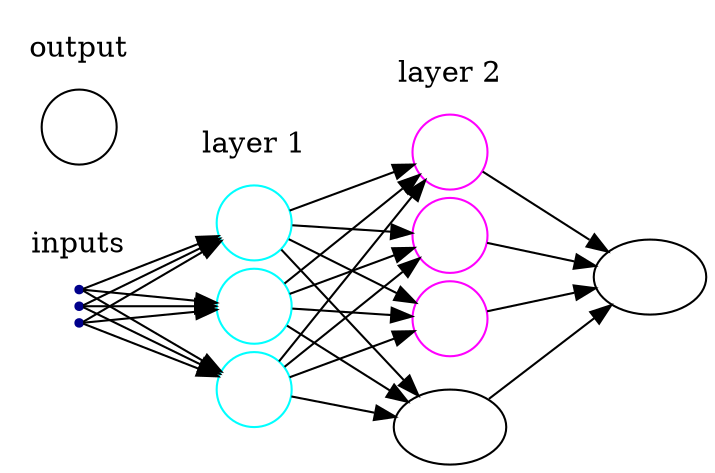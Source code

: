 digraph G {

        rankdir=LR
	splines=line
        nodesep=.05;
        
        node [label=""];
        
        subgraph cluster_0 {
		color=white;
                node [style=solid,color=blue4, shape=point];
		x1 x2 x3;
		label = "inputs";
	}

	subgraph cluster_1 {
		color=white;
		node [style=solid,color=cyan, shape=circle];
		l1_1 l1_2 l1_3;
		label = "layer 1";
	}

	subgraph cluster_2 {
		color=white;
		node [style=solid,color=magenta, shape=circle];
		l2_1 l2_3 l2_3 l2_4;
		label = "layer 2";
	}

	subgraph cluster_3 {
		color=white;
		node [style=solid,color=black, shape=circle];
		o1
		label="output";
	}

	x1 -> l1_1; x1 -> l1_2; x1 -> l1_3;
	x2 -> l1_1; x2 -> l1_2; x2 -> l1_3;
	x3 -> l1_1; x3 -> l1_2; x3 -> l1_3;

 l1_1 -> l2_1
 l1_1 -> l2_2
 l1_1 -> l2_3
 l1_1 -> l2_4
 l1_2 -> l2_1
 l1_2 -> l2_2
 l1_2 -> l2_3
 l1_2 -> l2_4
 l1_3 -> l2_1
 l1_3 -> l2_2
 l1_3 -> l2_3
 l1_3 -> l2_4
 l2_1 -> output
 l2_2 -> output
 l2_3 -> output
 l2_4 -> output

}
